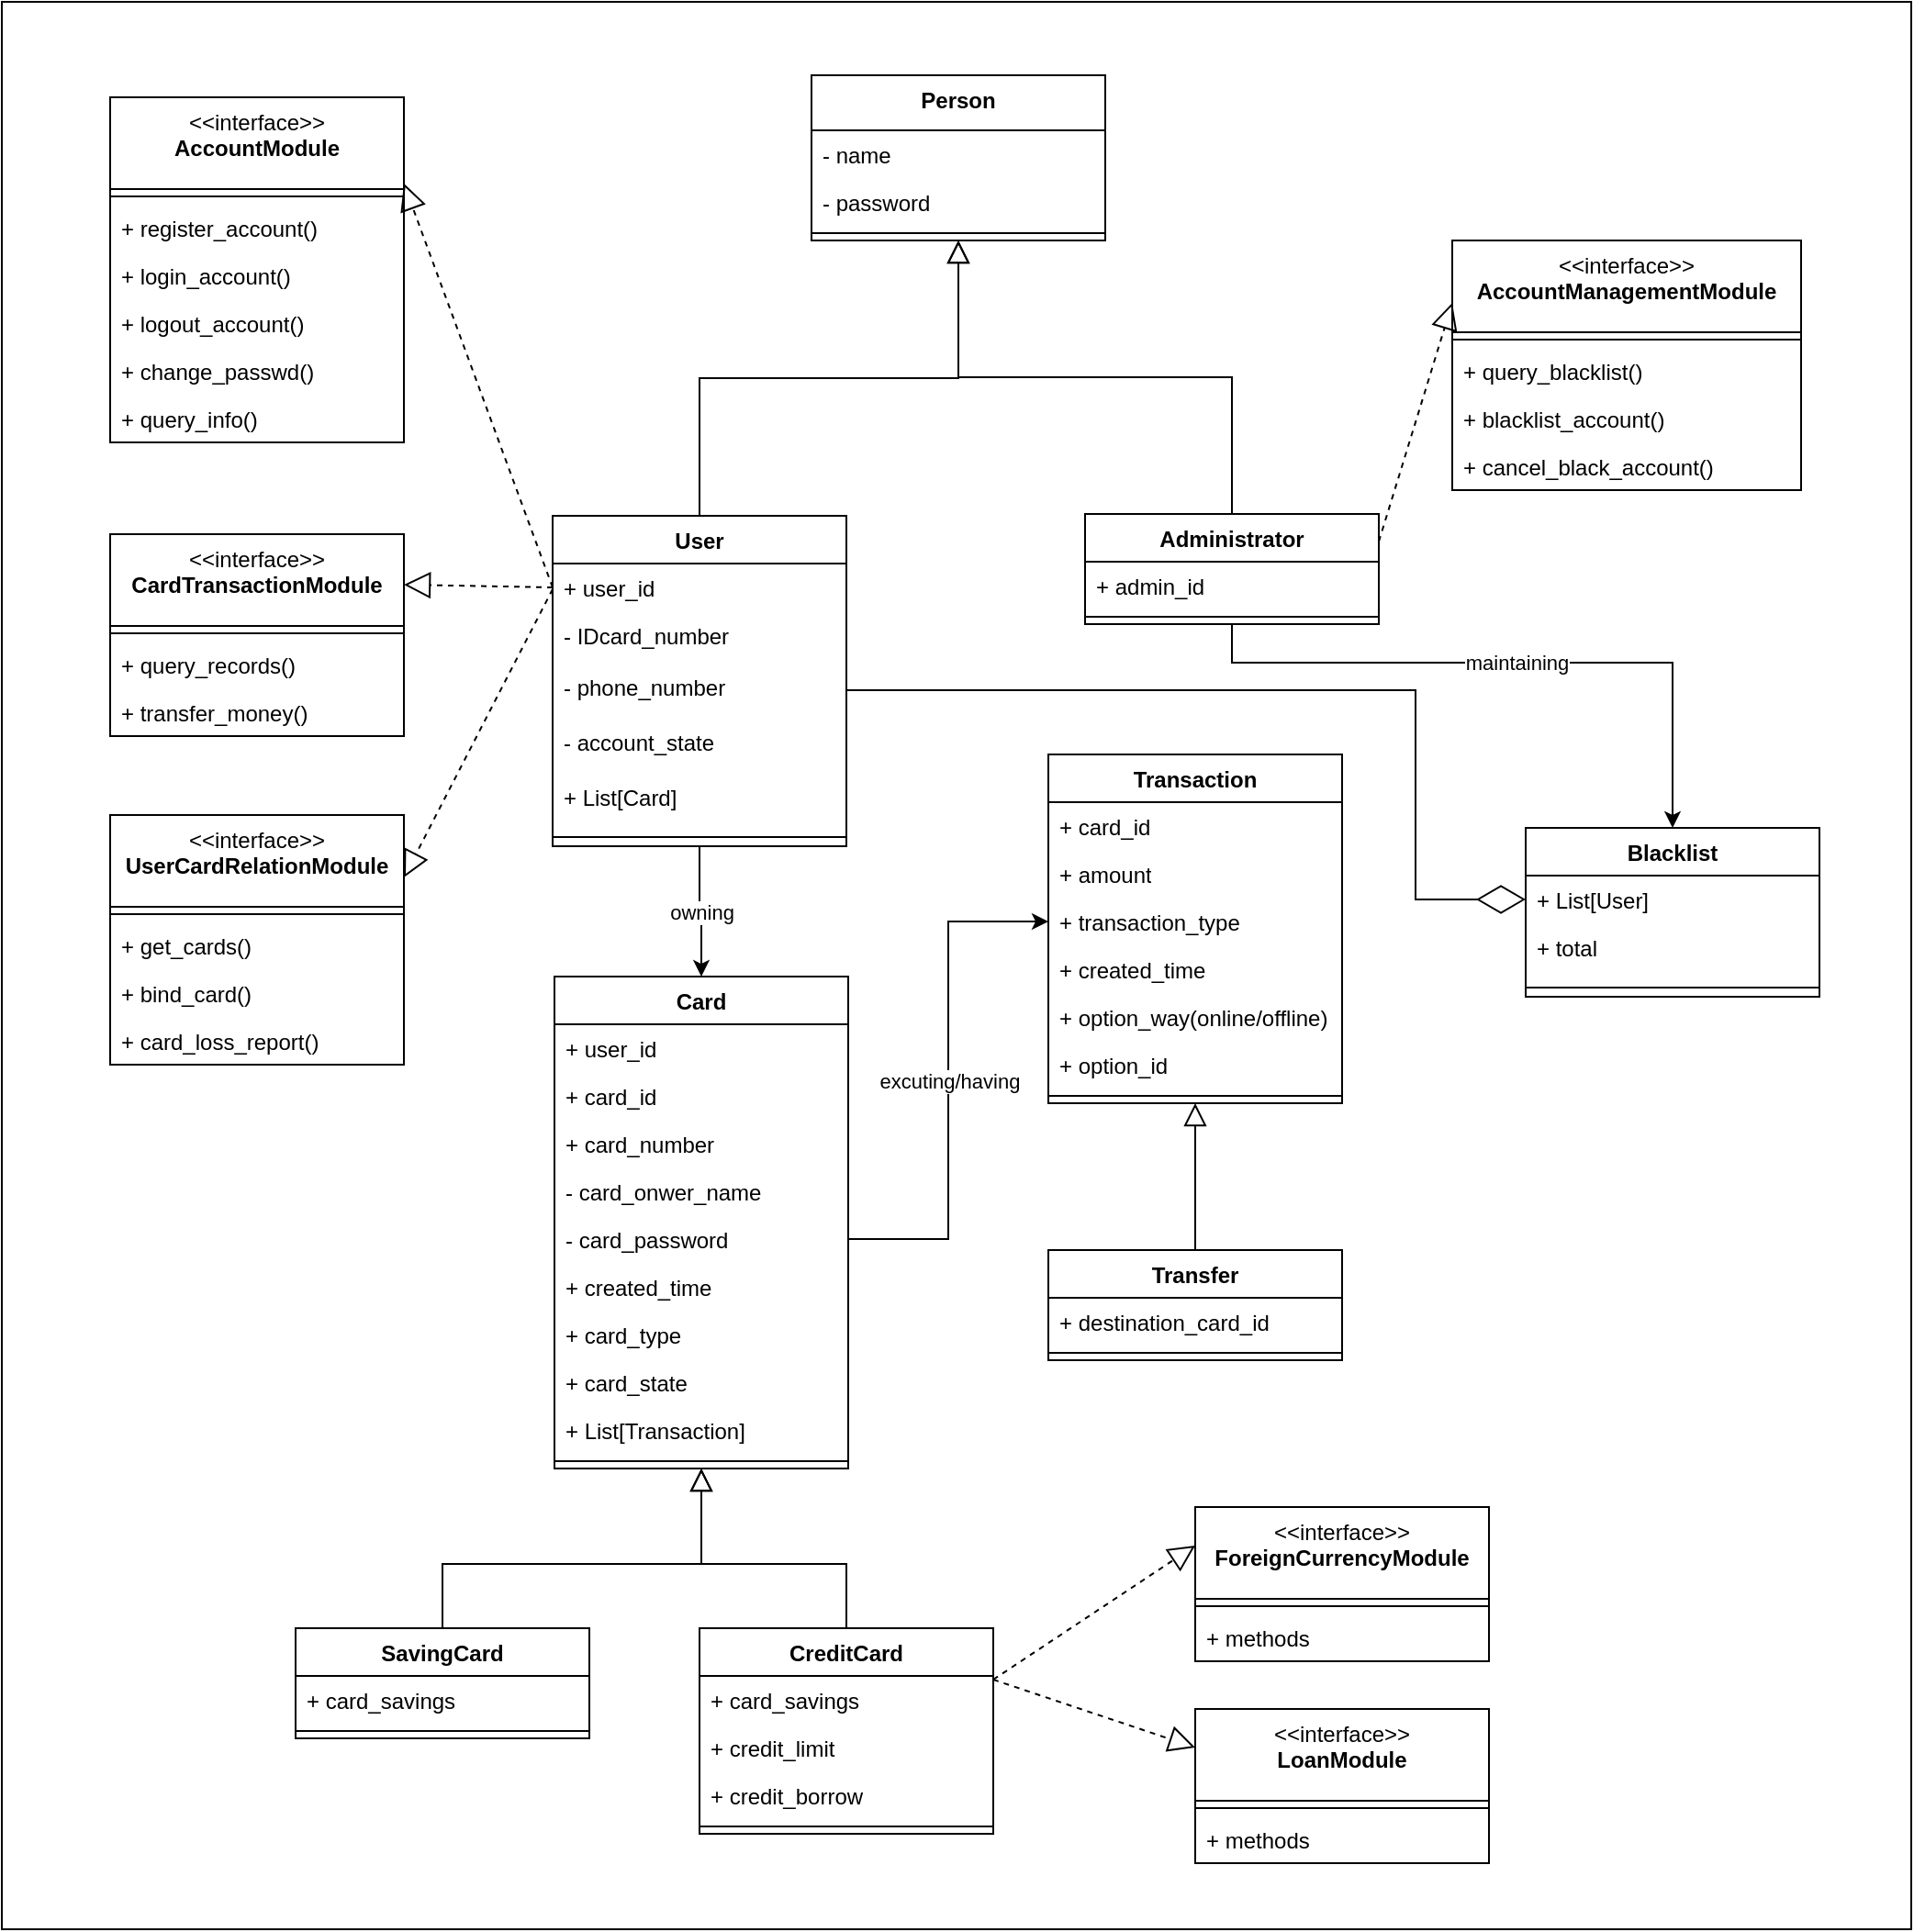 <mxfile version="24.4.0" type="github">
  <diagram id="C5RBs43oDa-KdzZeNtuy" name="Page-1">
    <mxGraphModel dx="2851" dy="1100" grid="1" gridSize="10" guides="1" tooltips="1" connect="1" arrows="1" fold="1" page="1" pageScale="1" pageWidth="827" pageHeight="1169" math="0" shadow="0">
      <root>
        <mxCell id="WIyWlLk6GJQsqaUBKTNV-0" />
        <mxCell id="WIyWlLk6GJQsqaUBKTNV-1" parent="WIyWlLk6GJQsqaUBKTNV-0" />
        <mxCell id="f4P2hh_ZuhIOtlzUeOU6-166" value="" style="rounded=0;whiteSpace=wrap;html=1;" vertex="1" parent="WIyWlLk6GJQsqaUBKTNV-1">
          <mxGeometry x="-180" y="80" width="1040" height="1050" as="geometry" />
        </mxCell>
        <mxCell id="zkfFHV4jXpPFQw0GAbJ--0" value="Person" style="swimlane;fontStyle=1;align=center;verticalAlign=top;childLayout=stackLayout;horizontal=1;startSize=30;horizontalStack=0;resizeParent=1;resizeLast=0;collapsible=1;marginBottom=0;rounded=0;shadow=0;strokeWidth=1;" parent="WIyWlLk6GJQsqaUBKTNV-1" vertex="1">
          <mxGeometry x="261" y="120" width="160" height="90" as="geometry">
            <mxRectangle x="220" y="120" width="160" height="26" as="alternateBounds" />
          </mxGeometry>
        </mxCell>
        <mxCell id="zkfFHV4jXpPFQw0GAbJ--1" value="- name" style="text;align=left;verticalAlign=top;spacingLeft=4;spacingRight=4;overflow=hidden;rotatable=0;points=[[0,0.5],[1,0.5]];portConstraint=eastwest;" parent="zkfFHV4jXpPFQw0GAbJ--0" vertex="1">
          <mxGeometry y="30" width="160" height="26" as="geometry" />
        </mxCell>
        <mxCell id="zkfFHV4jXpPFQw0GAbJ--2" value="- password" style="text;align=left;verticalAlign=top;spacingLeft=4;spacingRight=4;overflow=hidden;rotatable=0;points=[[0,0.5],[1,0.5]];portConstraint=eastwest;rounded=0;shadow=0;html=0;" parent="zkfFHV4jXpPFQw0GAbJ--0" vertex="1">
          <mxGeometry y="56" width="160" height="26" as="geometry" />
        </mxCell>
        <mxCell id="zkfFHV4jXpPFQw0GAbJ--4" value="" style="line;html=1;strokeWidth=1;align=left;verticalAlign=middle;spacingTop=-1;spacingLeft=3;spacingRight=3;rotatable=0;labelPosition=right;points=[];portConstraint=eastwest;" parent="zkfFHV4jXpPFQw0GAbJ--0" vertex="1">
          <mxGeometry y="82" width="160" height="8" as="geometry" />
        </mxCell>
        <mxCell id="zkfFHV4jXpPFQw0GAbJ--6" value="User" style="swimlane;fontStyle=1;align=center;verticalAlign=top;childLayout=stackLayout;horizontal=1;startSize=26;horizontalStack=0;resizeParent=1;resizeLast=0;collapsible=1;marginBottom=0;rounded=0;shadow=0;strokeWidth=1;" parent="WIyWlLk6GJQsqaUBKTNV-1" vertex="1">
          <mxGeometry x="120" y="360" width="160" height="180" as="geometry">
            <mxRectangle x="130" y="380" width="160" height="26" as="alternateBounds" />
          </mxGeometry>
        </mxCell>
        <mxCell id="zkfFHV4jXpPFQw0GAbJ--7" value="+ user_id" style="text;align=left;verticalAlign=top;spacingLeft=4;spacingRight=4;overflow=hidden;rotatable=0;points=[[0,0.5],[1,0.5]];portConstraint=eastwest;" parent="zkfFHV4jXpPFQw0GAbJ--6" vertex="1">
          <mxGeometry y="26" width="160" height="26" as="geometry" />
        </mxCell>
        <mxCell id="zkfFHV4jXpPFQw0GAbJ--8" value="- IDcard_number&#xa;" style="text;align=left;verticalAlign=top;spacingLeft=4;spacingRight=4;overflow=hidden;rotatable=0;points=[[0,0.5],[1,0.5]];portConstraint=eastwest;rounded=0;shadow=0;html=0;" parent="zkfFHV4jXpPFQw0GAbJ--6" vertex="1">
          <mxGeometry y="52" width="160" height="28" as="geometry" />
        </mxCell>
        <mxCell id="f4P2hh_ZuhIOtlzUeOU6-0" value="- phone_number&#xa;" style="text;align=left;verticalAlign=top;spacingLeft=4;spacingRight=4;overflow=hidden;rotatable=0;points=[[0,0.5],[1,0.5]];portConstraint=eastwest;rounded=0;shadow=0;html=0;" vertex="1" parent="zkfFHV4jXpPFQw0GAbJ--6">
          <mxGeometry y="80" width="160" height="30" as="geometry" />
        </mxCell>
        <mxCell id="f4P2hh_ZuhIOtlzUeOU6-135" value="- account_state&#xa;" style="text;align=left;verticalAlign=top;spacingLeft=4;spacingRight=4;overflow=hidden;rotatable=0;points=[[0,0.5],[1,0.5]];portConstraint=eastwest;rounded=0;shadow=0;html=0;" vertex="1" parent="zkfFHV4jXpPFQw0GAbJ--6">
          <mxGeometry y="110" width="160" height="30" as="geometry" />
        </mxCell>
        <mxCell id="f4P2hh_ZuhIOtlzUeOU6-132" value="+ List[Card]&#xa;" style="text;align=left;verticalAlign=top;spacingLeft=4;spacingRight=4;overflow=hidden;rotatable=0;points=[[0,0.5],[1,0.5]];portConstraint=eastwest;rounded=0;shadow=0;html=0;" vertex="1" parent="zkfFHV4jXpPFQw0GAbJ--6">
          <mxGeometry y="140" width="160" height="30" as="geometry" />
        </mxCell>
        <mxCell id="zkfFHV4jXpPFQw0GAbJ--9" value="" style="line;html=1;strokeWidth=1;align=left;verticalAlign=middle;spacingTop=-1;spacingLeft=3;spacingRight=3;rotatable=0;labelPosition=right;points=[];portConstraint=eastwest;" parent="zkfFHV4jXpPFQw0GAbJ--6" vertex="1">
          <mxGeometry y="170" width="160" height="10" as="geometry" />
        </mxCell>
        <mxCell id="zkfFHV4jXpPFQw0GAbJ--12" value="" style="endArrow=block;endSize=10;endFill=0;shadow=0;strokeWidth=1;rounded=0;curved=0;edgeStyle=elbowEdgeStyle;elbow=vertical;" parent="WIyWlLk6GJQsqaUBKTNV-1" source="zkfFHV4jXpPFQw0GAbJ--6" target="zkfFHV4jXpPFQw0GAbJ--0" edge="1">
          <mxGeometry width="160" relative="1" as="geometry">
            <mxPoint x="200" y="203" as="sourcePoint" />
            <mxPoint x="200" y="203" as="targetPoint" />
          </mxGeometry>
        </mxCell>
        <mxCell id="zkfFHV4jXpPFQw0GAbJ--13" value="Administrator" style="swimlane;fontStyle=1;align=center;verticalAlign=top;childLayout=stackLayout;horizontal=1;startSize=26;horizontalStack=0;resizeParent=1;resizeLast=0;collapsible=1;marginBottom=0;rounded=0;shadow=0;strokeWidth=1;" parent="WIyWlLk6GJQsqaUBKTNV-1" vertex="1">
          <mxGeometry x="410" y="359" width="160" height="60" as="geometry">
            <mxRectangle x="340" y="380" width="170" height="26" as="alternateBounds" />
          </mxGeometry>
        </mxCell>
        <mxCell id="zkfFHV4jXpPFQw0GAbJ--14" value="+ admin_id" style="text;align=left;verticalAlign=top;spacingLeft=4;spacingRight=4;overflow=hidden;rotatable=0;points=[[0,0.5],[1,0.5]];portConstraint=eastwest;" parent="zkfFHV4jXpPFQw0GAbJ--13" vertex="1">
          <mxGeometry y="26" width="160" height="26" as="geometry" />
        </mxCell>
        <mxCell id="zkfFHV4jXpPFQw0GAbJ--15" value="" style="line;html=1;strokeWidth=1;align=left;verticalAlign=middle;spacingTop=-1;spacingLeft=3;spacingRight=3;rotatable=0;labelPosition=right;points=[];portConstraint=eastwest;" parent="zkfFHV4jXpPFQw0GAbJ--13" vertex="1">
          <mxGeometry y="52" width="160" height="8" as="geometry" />
        </mxCell>
        <mxCell id="zkfFHV4jXpPFQw0GAbJ--16" value="" style="endArrow=block;endSize=10;endFill=0;shadow=0;strokeWidth=1;rounded=0;curved=0;edgeStyle=elbowEdgeStyle;elbow=vertical;" parent="WIyWlLk6GJQsqaUBKTNV-1" source="zkfFHV4jXpPFQw0GAbJ--13" target="zkfFHV4jXpPFQw0GAbJ--0" edge="1">
          <mxGeometry width="160" relative="1" as="geometry">
            <mxPoint x="210" y="373" as="sourcePoint" />
            <mxPoint x="310" y="271" as="targetPoint" />
          </mxGeometry>
        </mxCell>
        <mxCell id="f4P2hh_ZuhIOtlzUeOU6-6" value="Card" style="swimlane;fontStyle=1;align=center;verticalAlign=top;childLayout=stackLayout;horizontal=1;startSize=26;horizontalStack=0;resizeParent=1;resizeParentMax=0;resizeLast=0;collapsible=1;marginBottom=0;whiteSpace=wrap;html=1;" vertex="1" parent="WIyWlLk6GJQsqaUBKTNV-1">
          <mxGeometry x="121" y="611" width="160" height="268" as="geometry" />
        </mxCell>
        <mxCell id="f4P2hh_ZuhIOtlzUeOU6-12" value="+ user_id" style="text;strokeColor=none;fillColor=none;align=left;verticalAlign=top;spacingLeft=4;spacingRight=4;overflow=hidden;rotatable=0;points=[[0,0.5],[1,0.5]];portConstraint=eastwest;whiteSpace=wrap;html=1;" vertex="1" parent="f4P2hh_ZuhIOtlzUeOU6-6">
          <mxGeometry y="26" width="160" height="26" as="geometry" />
        </mxCell>
        <mxCell id="f4P2hh_ZuhIOtlzUeOU6-7" value="+ card_id" style="text;strokeColor=none;fillColor=none;align=left;verticalAlign=top;spacingLeft=4;spacingRight=4;overflow=hidden;rotatable=0;points=[[0,0.5],[1,0.5]];portConstraint=eastwest;whiteSpace=wrap;html=1;" vertex="1" parent="f4P2hh_ZuhIOtlzUeOU6-6">
          <mxGeometry y="52" width="160" height="26" as="geometry" />
        </mxCell>
        <mxCell id="f4P2hh_ZuhIOtlzUeOU6-155" value="+ card_number" style="text;strokeColor=none;fillColor=none;align=left;verticalAlign=top;spacingLeft=4;spacingRight=4;overflow=hidden;rotatable=0;points=[[0,0.5],[1,0.5]];portConstraint=eastwest;whiteSpace=wrap;html=1;" vertex="1" parent="f4P2hh_ZuhIOtlzUeOU6-6">
          <mxGeometry y="78" width="160" height="26" as="geometry" />
        </mxCell>
        <mxCell id="f4P2hh_ZuhIOtlzUeOU6-47" value="- card_onwer_name" style="text;strokeColor=none;fillColor=none;align=left;verticalAlign=top;spacingLeft=4;spacingRight=4;overflow=hidden;rotatable=0;points=[[0,0.5],[1,0.5]];portConstraint=eastwest;whiteSpace=wrap;html=1;" vertex="1" parent="f4P2hh_ZuhIOtlzUeOU6-6">
          <mxGeometry y="104" width="160" height="26" as="geometry" />
        </mxCell>
        <mxCell id="f4P2hh_ZuhIOtlzUeOU6-10" value="- card_password" style="text;strokeColor=none;fillColor=none;align=left;verticalAlign=top;spacingLeft=4;spacingRight=4;overflow=hidden;rotatable=0;points=[[0,0.5],[1,0.5]];portConstraint=eastwest;whiteSpace=wrap;html=1;" vertex="1" parent="f4P2hh_ZuhIOtlzUeOU6-6">
          <mxGeometry y="130" width="160" height="26" as="geometry" />
        </mxCell>
        <mxCell id="f4P2hh_ZuhIOtlzUeOU6-22" value="+ created_time" style="text;strokeColor=none;fillColor=none;align=left;verticalAlign=top;spacingLeft=4;spacingRight=4;overflow=hidden;rotatable=0;points=[[0,0.5],[1,0.5]];portConstraint=eastwest;whiteSpace=wrap;html=1;" vertex="1" parent="f4P2hh_ZuhIOtlzUeOU6-6">
          <mxGeometry y="156" width="160" height="26" as="geometry" />
        </mxCell>
        <mxCell id="f4P2hh_ZuhIOtlzUeOU6-136" value="+ card_type" style="text;strokeColor=none;fillColor=none;align=left;verticalAlign=top;spacingLeft=4;spacingRight=4;overflow=hidden;rotatable=0;points=[[0,0.5],[1,0.5]];portConstraint=eastwest;whiteSpace=wrap;html=1;" vertex="1" parent="f4P2hh_ZuhIOtlzUeOU6-6">
          <mxGeometry y="182" width="160" height="26" as="geometry" />
        </mxCell>
        <mxCell id="f4P2hh_ZuhIOtlzUeOU6-25" value="+ card_state" style="text;strokeColor=none;fillColor=none;align=left;verticalAlign=top;spacingLeft=4;spacingRight=4;overflow=hidden;rotatable=0;points=[[0,0.5],[1,0.5]];portConstraint=eastwest;whiteSpace=wrap;html=1;" vertex="1" parent="f4P2hh_ZuhIOtlzUeOU6-6">
          <mxGeometry y="208" width="160" height="26" as="geometry" />
        </mxCell>
        <mxCell id="f4P2hh_ZuhIOtlzUeOU6-134" value="+ List[Transaction]" style="text;strokeColor=none;fillColor=none;align=left;verticalAlign=top;spacingLeft=4;spacingRight=4;overflow=hidden;rotatable=0;points=[[0,0.5],[1,0.5]];portConstraint=eastwest;whiteSpace=wrap;html=1;" vertex="1" parent="f4P2hh_ZuhIOtlzUeOU6-6">
          <mxGeometry y="234" width="160" height="26" as="geometry" />
        </mxCell>
        <mxCell id="f4P2hh_ZuhIOtlzUeOU6-8" value="" style="line;strokeWidth=1;fillColor=none;align=left;verticalAlign=middle;spacingTop=-1;spacingLeft=3;spacingRight=3;rotatable=0;labelPosition=right;points=[];portConstraint=eastwest;strokeColor=inherit;" vertex="1" parent="f4P2hh_ZuhIOtlzUeOU6-6">
          <mxGeometry y="260" width="160" height="8" as="geometry" />
        </mxCell>
        <mxCell id="f4P2hh_ZuhIOtlzUeOU6-26" value="CreditCard" style="swimlane;fontStyle=1;align=center;verticalAlign=top;childLayout=stackLayout;horizontal=1;startSize=26;horizontalStack=0;resizeParent=1;resizeParentMax=0;resizeLast=0;collapsible=1;marginBottom=0;whiteSpace=wrap;html=1;" vertex="1" parent="WIyWlLk6GJQsqaUBKTNV-1">
          <mxGeometry x="200" y="966" width="160" height="112" as="geometry" />
        </mxCell>
        <mxCell id="f4P2hh_ZuhIOtlzUeOU6-52" value="+ card_savings&lt;div&gt;&lt;br&gt;&lt;/div&gt;" style="text;strokeColor=none;fillColor=none;align=left;verticalAlign=top;spacingLeft=4;spacingRight=4;overflow=hidden;rotatable=0;points=[[0,0.5],[1,0.5]];portConstraint=eastwest;whiteSpace=wrap;html=1;" vertex="1" parent="f4P2hh_ZuhIOtlzUeOU6-26">
          <mxGeometry y="26" width="160" height="26" as="geometry" />
        </mxCell>
        <mxCell id="f4P2hh_ZuhIOtlzUeOU6-27" value="+ credit_limit&lt;div&gt;&lt;br&gt;&lt;/div&gt;" style="text;strokeColor=none;fillColor=none;align=left;verticalAlign=top;spacingLeft=4;spacingRight=4;overflow=hidden;rotatable=0;points=[[0,0.5],[1,0.5]];portConstraint=eastwest;whiteSpace=wrap;html=1;" vertex="1" parent="f4P2hh_ZuhIOtlzUeOU6-26">
          <mxGeometry y="52" width="160" height="26" as="geometry" />
        </mxCell>
        <mxCell id="f4P2hh_ZuhIOtlzUeOU6-46" value="+ credit_borrow&lt;div&gt;&lt;br&gt;&lt;/div&gt;" style="text;strokeColor=none;fillColor=none;align=left;verticalAlign=top;spacingLeft=4;spacingRight=4;overflow=hidden;rotatable=0;points=[[0,0.5],[1,0.5]];portConstraint=eastwest;whiteSpace=wrap;html=1;" vertex="1" parent="f4P2hh_ZuhIOtlzUeOU6-26">
          <mxGeometry y="78" width="160" height="26" as="geometry" />
        </mxCell>
        <mxCell id="f4P2hh_ZuhIOtlzUeOU6-28" value="" style="line;strokeWidth=1;fillColor=none;align=left;verticalAlign=middle;spacingTop=-1;spacingLeft=3;spacingRight=3;rotatable=0;labelPosition=right;points=[];portConstraint=eastwest;strokeColor=inherit;" vertex="1" parent="f4P2hh_ZuhIOtlzUeOU6-26">
          <mxGeometry y="104" width="160" height="8" as="geometry" />
        </mxCell>
        <mxCell id="f4P2hh_ZuhIOtlzUeOU6-31" value="" style="endArrow=block;endSize=10;endFill=0;shadow=0;strokeWidth=1;rounded=0;curved=0;edgeStyle=elbowEdgeStyle;elbow=vertical;exitX=0.5;exitY=0;exitDx=0;exitDy=0;entryX=0.5;entryY=1;entryDx=0;entryDy=0;" edge="1" parent="WIyWlLk6GJQsqaUBKTNV-1" source="f4P2hh_ZuhIOtlzUeOU6-26" target="f4P2hh_ZuhIOtlzUeOU6-6">
          <mxGeometry width="160" relative="1" as="geometry">
            <mxPoint x="381" y="1066" as="sourcePoint" />
            <mxPoint x="201" y="928" as="targetPoint" />
            <Array as="points">
              <mxPoint x="271" y="931" />
            </Array>
          </mxGeometry>
        </mxCell>
        <mxCell id="f4P2hh_ZuhIOtlzUeOU6-32" value="SavingCard" style="swimlane;fontStyle=1;align=center;verticalAlign=top;childLayout=stackLayout;horizontal=1;startSize=26;horizontalStack=0;resizeParent=1;resizeParentMax=0;resizeLast=0;collapsible=1;marginBottom=0;whiteSpace=wrap;html=1;" vertex="1" parent="WIyWlLk6GJQsqaUBKTNV-1">
          <mxGeometry x="-20" y="966" width="160" height="60" as="geometry" />
        </mxCell>
        <mxCell id="f4P2hh_ZuhIOtlzUeOU6-33" value="+ card_savings" style="text;strokeColor=none;fillColor=none;align=left;verticalAlign=top;spacingLeft=4;spacingRight=4;overflow=hidden;rotatable=0;points=[[0,0.5],[1,0.5]];portConstraint=eastwest;whiteSpace=wrap;html=1;" vertex="1" parent="f4P2hh_ZuhIOtlzUeOU6-32">
          <mxGeometry y="26" width="160" height="26" as="geometry" />
        </mxCell>
        <mxCell id="f4P2hh_ZuhIOtlzUeOU6-34" value="" style="line;strokeWidth=1;fillColor=none;align=left;verticalAlign=middle;spacingTop=-1;spacingLeft=3;spacingRight=3;rotatable=0;labelPosition=right;points=[];portConstraint=eastwest;strokeColor=inherit;" vertex="1" parent="f4P2hh_ZuhIOtlzUeOU6-32">
          <mxGeometry y="52" width="160" height="8" as="geometry" />
        </mxCell>
        <mxCell id="f4P2hh_ZuhIOtlzUeOU6-40" value="" style="endArrow=block;endSize=10;endFill=0;shadow=0;strokeWidth=1;rounded=0;curved=0;edgeStyle=elbowEdgeStyle;elbow=vertical;entryX=0.5;entryY=1;entryDx=0;entryDy=0;exitX=0.5;exitY=0;exitDx=0;exitDy=0;" edge="1" parent="WIyWlLk6GJQsqaUBKTNV-1" source="f4P2hh_ZuhIOtlzUeOU6-32" target="f4P2hh_ZuhIOtlzUeOU6-6">
          <mxGeometry width="160" relative="1" as="geometry">
            <mxPoint x="141" y="966" as="sourcePoint" />
            <mxPoint x="201" y="928" as="targetPoint" />
            <Array as="points">
              <mxPoint x="271" y="931" />
            </Array>
          </mxGeometry>
        </mxCell>
        <mxCell id="f4P2hh_ZuhIOtlzUeOU6-62" value="&lt;div&gt;&lt;span style=&quot;font-weight: normal;&quot;&gt;&amp;lt;&amp;lt;interface&amp;gt;&amp;gt;&lt;/span&gt;&lt;/div&gt;AccountModule" style="swimlane;fontStyle=1;align=center;verticalAlign=top;childLayout=stackLayout;horizontal=1;startSize=50;horizontalStack=0;resizeParent=1;resizeParentMax=0;resizeLast=0;collapsible=1;marginBottom=0;whiteSpace=wrap;html=1;" vertex="1" parent="WIyWlLk6GJQsqaUBKTNV-1">
          <mxGeometry x="-121" y="132" width="160" height="188" as="geometry" />
        </mxCell>
        <mxCell id="f4P2hh_ZuhIOtlzUeOU6-64" value="" style="line;strokeWidth=1;fillColor=none;align=left;verticalAlign=middle;spacingTop=-1;spacingLeft=3;spacingRight=3;rotatable=0;labelPosition=right;points=[];portConstraint=eastwest;strokeColor=inherit;" vertex="1" parent="f4P2hh_ZuhIOtlzUeOU6-62">
          <mxGeometry y="50" width="160" height="8" as="geometry" />
        </mxCell>
        <mxCell id="f4P2hh_ZuhIOtlzUeOU6-65" value="+ register_account()&amp;nbsp;" style="text;strokeColor=none;fillColor=none;align=left;verticalAlign=top;spacingLeft=4;spacingRight=4;overflow=hidden;rotatable=0;points=[[0,0.5],[1,0.5]];portConstraint=eastwest;whiteSpace=wrap;html=1;" vertex="1" parent="f4P2hh_ZuhIOtlzUeOU6-62">
          <mxGeometry y="58" width="160" height="26" as="geometry" />
        </mxCell>
        <mxCell id="f4P2hh_ZuhIOtlzUeOU6-69" value="+ login_account()&lt;div&gt;&lt;br&gt;&lt;/div&gt;" style="text;strokeColor=none;fillColor=none;align=left;verticalAlign=top;spacingLeft=4;spacingRight=4;overflow=hidden;rotatable=0;points=[[0,0.5],[1,0.5]];portConstraint=eastwest;whiteSpace=wrap;html=1;" vertex="1" parent="f4P2hh_ZuhIOtlzUeOU6-62">
          <mxGeometry y="84" width="160" height="26" as="geometry" />
        </mxCell>
        <mxCell id="f4P2hh_ZuhIOtlzUeOU6-70" value="+ logout_account()&lt;div&gt;&lt;br&gt;&lt;/div&gt;" style="text;strokeColor=none;fillColor=none;align=left;verticalAlign=top;spacingLeft=4;spacingRight=4;overflow=hidden;rotatable=0;points=[[0,0.5],[1,0.5]];portConstraint=eastwest;whiteSpace=wrap;html=1;" vertex="1" parent="f4P2hh_ZuhIOtlzUeOU6-62">
          <mxGeometry y="110" width="160" height="26" as="geometry" />
        </mxCell>
        <mxCell id="f4P2hh_ZuhIOtlzUeOU6-71" value="+ change_passwd()&lt;div&gt;&lt;br&gt;&lt;/div&gt;" style="text;strokeColor=none;fillColor=none;align=left;verticalAlign=top;spacingLeft=4;spacingRight=4;overflow=hidden;rotatable=0;points=[[0,0.5],[1,0.5]];portConstraint=eastwest;whiteSpace=wrap;html=1;" vertex="1" parent="f4P2hh_ZuhIOtlzUeOU6-62">
          <mxGeometry y="136" width="160" height="26" as="geometry" />
        </mxCell>
        <mxCell id="f4P2hh_ZuhIOtlzUeOU6-126" value="+ query_info()&lt;div&gt;&lt;br&gt;&lt;/div&gt;" style="text;strokeColor=none;fillColor=none;align=left;verticalAlign=top;spacingLeft=4;spacingRight=4;overflow=hidden;rotatable=0;points=[[0,0.5],[1,0.5]];portConstraint=eastwest;whiteSpace=wrap;html=1;" vertex="1" parent="f4P2hh_ZuhIOtlzUeOU6-62">
          <mxGeometry y="162" width="160" height="26" as="geometry" />
        </mxCell>
        <mxCell id="f4P2hh_ZuhIOtlzUeOU6-73" value="" style="endArrow=classic;html=1;rounded=0;edgeStyle=elbowEdgeStyle;elbow=vertical;entryX=0.5;entryY=0;entryDx=0;entryDy=0;exitX=0.5;exitY=1;exitDx=0;exitDy=0;" edge="1" parent="WIyWlLk6GJQsqaUBKTNV-1" source="zkfFHV4jXpPFQw0GAbJ--6" target="f4P2hh_ZuhIOtlzUeOU6-6">
          <mxGeometry relative="1" as="geometry">
            <mxPoint x="190" y="470" as="sourcePoint" />
            <mxPoint x="250" y="560" as="targetPoint" />
          </mxGeometry>
        </mxCell>
        <mxCell id="f4P2hh_ZuhIOtlzUeOU6-74" value="owning" style="edgeLabel;resizable=0;html=1;;align=center;verticalAlign=middle;" connectable="0" vertex="1" parent="f4P2hh_ZuhIOtlzUeOU6-73">
          <mxGeometry relative="1" as="geometry" />
        </mxCell>
        <mxCell id="f4P2hh_ZuhIOtlzUeOU6-77" value="" style="endArrow=block;dashed=1;endFill=0;endSize=12;html=1;rounded=0;entryX=1;entryY=0.25;entryDx=0;entryDy=0;exitX=0;exitY=0.5;exitDx=0;exitDy=0;" edge="1" parent="WIyWlLk6GJQsqaUBKTNV-1" source="zkfFHV4jXpPFQw0GAbJ--7" target="f4P2hh_ZuhIOtlzUeOU6-62">
          <mxGeometry width="160" relative="1" as="geometry">
            <mxPoint x="90" y="360" as="sourcePoint" />
            <mxPoint x="110" y="162" as="targetPoint" />
          </mxGeometry>
        </mxCell>
        <mxCell id="f4P2hh_ZuhIOtlzUeOU6-78" value="&lt;div&gt;&lt;span style=&quot;font-weight: normal;&quot;&gt;&amp;lt;&amp;lt;interface&amp;gt;&amp;gt;&lt;/span&gt;&lt;/div&gt;CardTransactionModule" style="swimlane;fontStyle=1;align=center;verticalAlign=top;childLayout=stackLayout;horizontal=1;startSize=50;horizontalStack=0;resizeParent=1;resizeParentMax=0;resizeLast=0;collapsible=1;marginBottom=0;whiteSpace=wrap;html=1;" vertex="1" parent="WIyWlLk6GJQsqaUBKTNV-1">
          <mxGeometry x="-121" y="370" width="160" height="110" as="geometry" />
        </mxCell>
        <mxCell id="f4P2hh_ZuhIOtlzUeOU6-79" value="" style="line;strokeWidth=1;fillColor=none;align=left;verticalAlign=middle;spacingTop=-1;spacingLeft=3;spacingRight=3;rotatable=0;labelPosition=right;points=[];portConstraint=eastwest;strokeColor=inherit;" vertex="1" parent="f4P2hh_ZuhIOtlzUeOU6-78">
          <mxGeometry y="50" width="160" height="8" as="geometry" />
        </mxCell>
        <mxCell id="f4P2hh_ZuhIOtlzUeOU6-80" value="+ query_records()&amp;nbsp;" style="text;strokeColor=none;fillColor=none;align=left;verticalAlign=top;spacingLeft=4;spacingRight=4;overflow=hidden;rotatable=0;points=[[0,0.5],[1,0.5]];portConstraint=eastwest;whiteSpace=wrap;html=1;" vertex="1" parent="f4P2hh_ZuhIOtlzUeOU6-78">
          <mxGeometry y="58" width="160" height="26" as="geometry" />
        </mxCell>
        <mxCell id="f4P2hh_ZuhIOtlzUeOU6-81" value="+ transfer_money()&lt;div&gt;&lt;br&gt;&lt;/div&gt;" style="text;strokeColor=none;fillColor=none;align=left;verticalAlign=top;spacingLeft=4;spacingRight=4;overflow=hidden;rotatable=0;points=[[0,0.5],[1,0.5]];portConstraint=eastwest;whiteSpace=wrap;html=1;" vertex="1" parent="f4P2hh_ZuhIOtlzUeOU6-78">
          <mxGeometry y="84" width="160" height="26" as="geometry" />
        </mxCell>
        <mxCell id="f4P2hh_ZuhIOtlzUeOU6-84" value="&lt;span style=&quot;&quot;&gt;&lt;b&gt;Transaction&lt;/b&gt;&lt;/span&gt;" style="swimlane;fontStyle=0;align=center;verticalAlign=top;childLayout=stackLayout;horizontal=1;startSize=26;horizontalStack=0;resizeParent=1;resizeParentMax=0;resizeLast=0;collapsible=1;marginBottom=0;whiteSpace=wrap;html=1;" vertex="1" parent="WIyWlLk6GJQsqaUBKTNV-1">
          <mxGeometry x="390" y="490" width="160" height="190" as="geometry" />
        </mxCell>
        <mxCell id="f4P2hh_ZuhIOtlzUeOU6-85" value="+ card_id" style="text;strokeColor=none;fillColor=none;align=left;verticalAlign=top;spacingLeft=4;spacingRight=4;overflow=hidden;rotatable=0;points=[[0,0.5],[1,0.5]];portConstraint=eastwest;whiteSpace=wrap;html=1;" vertex="1" parent="f4P2hh_ZuhIOtlzUeOU6-84">
          <mxGeometry y="26" width="160" height="26" as="geometry" />
        </mxCell>
        <mxCell id="f4P2hh_ZuhIOtlzUeOU6-86" value="+ amount" style="text;strokeColor=none;fillColor=none;align=left;verticalAlign=top;spacingLeft=4;spacingRight=4;overflow=hidden;rotatable=0;points=[[0,0.5],[1,0.5]];portConstraint=eastwest;whiteSpace=wrap;html=1;" vertex="1" parent="f4P2hh_ZuhIOtlzUeOU6-84">
          <mxGeometry y="52" width="160" height="26" as="geometry" />
        </mxCell>
        <mxCell id="f4P2hh_ZuhIOtlzUeOU6-87" value="+ transaction_type" style="text;strokeColor=none;fillColor=none;align=left;verticalAlign=top;spacingLeft=4;spacingRight=4;overflow=hidden;rotatable=0;points=[[0,0.5],[1,0.5]];portConstraint=eastwest;whiteSpace=wrap;html=1;" vertex="1" parent="f4P2hh_ZuhIOtlzUeOU6-84">
          <mxGeometry y="78" width="160" height="26" as="geometry" />
        </mxCell>
        <mxCell id="f4P2hh_ZuhIOtlzUeOU6-88" value="+ created_time" style="text;strokeColor=none;fillColor=none;align=left;verticalAlign=top;spacingLeft=4;spacingRight=4;overflow=hidden;rotatable=0;points=[[0,0.5],[1,0.5]];portConstraint=eastwest;whiteSpace=wrap;html=1;" vertex="1" parent="f4P2hh_ZuhIOtlzUeOU6-84">
          <mxGeometry y="104" width="160" height="26" as="geometry" />
        </mxCell>
        <mxCell id="f4P2hh_ZuhIOtlzUeOU6-119" value="+ option_way(online/offline)" style="text;strokeColor=none;fillColor=none;align=left;verticalAlign=top;spacingLeft=4;spacingRight=4;overflow=hidden;rotatable=0;points=[[0,0.5],[1,0.5]];portConstraint=eastwest;whiteSpace=wrap;html=1;" vertex="1" parent="f4P2hh_ZuhIOtlzUeOU6-84">
          <mxGeometry y="130" width="160" height="26" as="geometry" />
        </mxCell>
        <mxCell id="f4P2hh_ZuhIOtlzUeOU6-120" value="+ option_id" style="text;strokeColor=none;fillColor=none;align=left;verticalAlign=top;spacingLeft=4;spacingRight=4;overflow=hidden;rotatable=0;points=[[0,0.5],[1,0.5]];portConstraint=eastwest;whiteSpace=wrap;html=1;" vertex="1" parent="f4P2hh_ZuhIOtlzUeOU6-84">
          <mxGeometry y="156" width="160" height="26" as="geometry" />
        </mxCell>
        <mxCell id="f4P2hh_ZuhIOtlzUeOU6-91" value="" style="line;strokeWidth=1;fillColor=none;align=left;verticalAlign=middle;spacingTop=-1;spacingLeft=3;spacingRight=3;rotatable=0;labelPosition=right;points=[];portConstraint=eastwest;strokeColor=inherit;" vertex="1" parent="f4P2hh_ZuhIOtlzUeOU6-84">
          <mxGeometry y="182" width="160" height="8" as="geometry" />
        </mxCell>
        <mxCell id="f4P2hh_ZuhIOtlzUeOU6-92" value="" style="endArrow=block;dashed=1;endFill=0;endSize=12;html=1;rounded=0;entryX=1;entryY=0.25;entryDx=0;entryDy=0;exitX=0;exitY=0.5;exitDx=0;exitDy=0;" edge="1" parent="WIyWlLk6GJQsqaUBKTNV-1" source="zkfFHV4jXpPFQw0GAbJ--7" target="f4P2hh_ZuhIOtlzUeOU6-78">
          <mxGeometry width="160" relative="1" as="geometry">
            <mxPoint x="-20" y="280" as="sourcePoint" />
            <mxPoint x="140" y="280" as="targetPoint" />
          </mxGeometry>
        </mxCell>
        <mxCell id="f4P2hh_ZuhIOtlzUeOU6-93" value="" style="endArrow=classic;html=1;rounded=0;exitX=1;exitY=0.5;exitDx=0;exitDy=0;entryX=0;entryY=0.5;entryDx=0;entryDy=0;edgeStyle=elbowEdgeStyle;" edge="1" parent="WIyWlLk6GJQsqaUBKTNV-1" source="f4P2hh_ZuhIOtlzUeOU6-10" target="f4P2hh_ZuhIOtlzUeOU6-87">
          <mxGeometry relative="1" as="geometry">
            <mxPoint x="350" y="760" as="sourcePoint" />
            <mxPoint x="450" y="760" as="targetPoint" />
          </mxGeometry>
        </mxCell>
        <mxCell id="f4P2hh_ZuhIOtlzUeOU6-94" value="excuting/having" style="edgeLabel;resizable=0;html=1;;align=center;verticalAlign=middle;" connectable="0" vertex="1" parent="f4P2hh_ZuhIOtlzUeOU6-93">
          <mxGeometry relative="1" as="geometry" />
        </mxCell>
        <mxCell id="f4P2hh_ZuhIOtlzUeOU6-104" value="Transfer&lt;span style=&quot;color: rgba(0, 0, 0, 0); font-family: monospace; font-size: 0px; text-align: start; text-wrap: nowrap;&quot;&gt;%3CmxGraphModel%3E%3Croot%3E%3CmxCell%20id%3D%220%22%2F%3E%3CmxCell%20id%3D%221%22%20parent%3D%220%22%2F%3E%3CmxCell%20id%3D%222%22%20value%3D%22%26lt%3Bspan%20style%3D%26quot%3Bfont-weight%3A%20normal%3B%26quot%3B%26gt%3BTransaction%26lt%3B%2Fspan%26gt%3B%22%20style%3D%22swimlane%3BfontStyle%3D1%3Balign%3Dcenter%3BverticalAlign%3Dtop%3BchildLayout%3DstackLayout%3Bhorizontal%3D1%3BstartSize%3D26%3BhorizontalStack%3D0%3BresizeParent%3D1%3BresizeParentMax%3D0%3BresizeLast%3D0%3Bcollapsible%3D1%3BmarginBottom%3D0%3BwhiteSpace%3Dwrap%3Bhtml%3D1%3B%22%20vertex%3D%221%22%20parent%3D%221%22%3E%3CmxGeometry%20x%3D%22470%22%20y%3D%22740%22%20width%3D%22160%22%20height%3D%22138%22%20as%3D%22geometry%22%2F%3E%3C%2FmxCell%3E%3CmxCell%20id%3D%223%22%20value%3D%22%2B%20card_id%22%20style%3D%22text%3BstrokeColor%3Dnone%3BfillColor%3Dnone%3Balign%3Dleft%3BverticalAlign%3Dtop%3BspacingLeft%3D4%3BspacingRight%3D4%3Boverflow%3Dhidden%3Brotatable%3D0%3Bpoints%3D%5B%5B0%2C0.5%5D%2C%5B1%2C0.5%5D%5D%3BportConstraint%3Deastwest%3BwhiteSpace%3Dwrap%3Bhtml%3D1%3B%22%20vertex%3D%221%22%20parent%3D%222%22%3E%3CmxGeometry%20y%3D%2226%22%20width%3D%22160%22%20height%3D%2226%22%20as%3D%22geometry%22%2F%3E%3C%2FmxCell%3E%3CmxCell%20id%3D%224%22%20value%3D%22%2B%20amount%22%20style%3D%22text%3BstrokeColor%3Dnone%3BfillColor%3Dnone%3Balign%3Dleft%3BverticalAlign%3Dtop%3BspacingLeft%3D4%3BspacingRight%3D4%3Boverflow%3Dhidden%3Brotatable%3D0%3Bpoints%3D%5B%5B0%2C0.5%5D%2C%5B1%2C0.5%5D%5D%3BportConstraint%3Deastwest%3BwhiteSpace%3Dwrap%3Bhtml%3D1%3B%22%20vertex%3D%221%22%20parent%3D%222%22%3E%3CmxGeometry%20y%3D%2252%22%20width%3D%22160%22%20height%3D%2226%22%20as%3D%22geometry%22%2F%3E%3C%2FmxCell%3E%3CmxCell%20id%3D%225%22%20value%3D%22%2B%20transaction_type%22%20style%3D%22text%3BstrokeColor%3Dnone%3BfillColor%3Dnone%3Balign%3Dleft%3BverticalAlign%3Dtop%3BspacingLeft%3D4%3BspacingRight%3D4%3Boverflow%3Dhidden%3Brotatable%3D0%3Bpoints%3D%5B%5B0%2C0.5%5D%2C%5B1%2C0.5%5D%5D%3BportConstraint%3Deastwest%3BwhiteSpace%3Dwrap%3Bhtml%3D1%3B%22%20vertex%3D%221%22%20parent%3D%222%22%3E%3CmxGeometry%20y%3D%2278%22%20width%3D%22160%22%20height%3D%2226%22%20as%3D%22geometry%22%2F%3E%3C%2FmxCell%3E%3CmxCell%20id%3D%226%22%20value%3D%22%2B%20created_time%22%20style%3D%22text%3BstrokeColor%3Dnone%3BfillColor%3Dnone%3Balign%3Dleft%3BverticalAlign%3Dtop%3BspacingLeft%3D4%3BspacingRight%3D4%3Boverflow%3Dhidden%3Brotatable%3D0%3Bpoints%3D%5B%5B0%2C0.5%5D%2C%5B1%2C0.5%5D%5D%3BportConstraint%3Deastwest%3BwhiteSpace%3Dwrap%3Bhtml%3D1%3B%22%20vertex%3D%221%22%20parent%3D%222%22%3E%3CmxGeometry%20y%3D%22104%22%20width%3D%22160%22%20height%3D%2226%22%20as%3D%22geometry%22%2F%3E%3C%2FmxCell%3E%3CmxCell%20id%3D%227%22%20value%3D%22%22%20style%3D%22line%3BstrokeWidth%3D1%3BfillColor%3Dnone%3Balign%3Dleft%3BverticalAlign%3Dmiddle%3BspacingTop%3D-1%3BspacingLeft%3D3%3BspacingRight%3D3%3Brotatable%3D0%3BlabelPosition%3Dright%3Bpoints%3D%5B%5D%3BportConstraint%3Deastwest%3BstrokeColor%3Dinherit%3B%22%20vertex%3D%221%22%20parent%3D%222%22%3E%3CmxGeometry%20y%3D%22130%22%20width%3D%22160%22%20height%3D%228%22%20as%3D%22geometry%22%2F%3E%3C%2FmxCell%3E%3C%2Froot%3E%3C%2FmxGraphModel%3E&lt;/span&gt;" style="swimlane;fontStyle=1;align=center;verticalAlign=top;childLayout=stackLayout;horizontal=1;startSize=26;horizontalStack=0;resizeParent=1;resizeParentMax=0;resizeLast=0;collapsible=1;marginBottom=0;whiteSpace=wrap;html=1;" vertex="1" parent="WIyWlLk6GJQsqaUBKTNV-1">
          <mxGeometry x="390" y="760" width="160" height="60" as="geometry" />
        </mxCell>
        <mxCell id="f4P2hh_ZuhIOtlzUeOU6-105" value="+ destination_card_id" style="text;strokeColor=none;fillColor=none;align=left;verticalAlign=top;spacingLeft=4;spacingRight=4;overflow=hidden;rotatable=0;points=[[0,0.5],[1,0.5]];portConstraint=eastwest;whiteSpace=wrap;html=1;" vertex="1" parent="f4P2hh_ZuhIOtlzUeOU6-104">
          <mxGeometry y="26" width="160" height="26" as="geometry" />
        </mxCell>
        <mxCell id="f4P2hh_ZuhIOtlzUeOU6-109" value="" style="line;strokeWidth=1;fillColor=none;align=left;verticalAlign=middle;spacingTop=-1;spacingLeft=3;spacingRight=3;rotatable=0;labelPosition=right;points=[];portConstraint=eastwest;strokeColor=inherit;" vertex="1" parent="f4P2hh_ZuhIOtlzUeOU6-104">
          <mxGeometry y="52" width="160" height="8" as="geometry" />
        </mxCell>
        <mxCell id="f4P2hh_ZuhIOtlzUeOU6-118" value="" style="endArrow=block;endSize=10;endFill=0;shadow=0;strokeWidth=1;rounded=0;curved=0;edgeStyle=elbowEdgeStyle;elbow=vertical;entryX=0.5;entryY=1;entryDx=0;entryDy=0;exitX=0.5;exitY=0;exitDx=0;exitDy=0;" edge="1" parent="WIyWlLk6GJQsqaUBKTNV-1" source="f4P2hh_ZuhIOtlzUeOU6-104" target="f4P2hh_ZuhIOtlzUeOU6-84">
          <mxGeometry width="160" relative="1" as="geometry">
            <mxPoint x="602" y="790" as="sourcePoint" />
            <mxPoint x="460" y="720" as="targetPoint" />
            <Array as="points">
              <mxPoint x="530" y="755" />
            </Array>
          </mxGeometry>
        </mxCell>
        <mxCell id="f4P2hh_ZuhIOtlzUeOU6-121" value="&lt;div&gt;&lt;span style=&quot;font-weight: normal;&quot;&gt;&amp;lt;&amp;lt;interface&amp;gt;&amp;gt;&lt;/span&gt;&lt;/div&gt;UserCardRelationModule" style="swimlane;fontStyle=1;align=center;verticalAlign=top;childLayout=stackLayout;horizontal=1;startSize=50;horizontalStack=0;resizeParent=1;resizeParentMax=0;resizeLast=0;collapsible=1;marginBottom=0;whiteSpace=wrap;html=1;" vertex="1" parent="WIyWlLk6GJQsqaUBKTNV-1">
          <mxGeometry x="-121" y="523" width="160" height="136" as="geometry" />
        </mxCell>
        <mxCell id="f4P2hh_ZuhIOtlzUeOU6-122" value="" style="line;strokeWidth=1;fillColor=none;align=left;verticalAlign=middle;spacingTop=-1;spacingLeft=3;spacingRight=3;rotatable=0;labelPosition=right;points=[];portConstraint=eastwest;strokeColor=inherit;" vertex="1" parent="f4P2hh_ZuhIOtlzUeOU6-121">
          <mxGeometry y="50" width="160" height="8" as="geometry" />
        </mxCell>
        <mxCell id="f4P2hh_ZuhIOtlzUeOU6-123" value="+ get_cards()&amp;nbsp;" style="text;strokeColor=none;fillColor=none;align=left;verticalAlign=top;spacingLeft=4;spacingRight=4;overflow=hidden;rotatable=0;points=[[0,0.5],[1,0.5]];portConstraint=eastwest;whiteSpace=wrap;html=1;" vertex="1" parent="f4P2hh_ZuhIOtlzUeOU6-121">
          <mxGeometry y="58" width="160" height="26" as="geometry" />
        </mxCell>
        <mxCell id="f4P2hh_ZuhIOtlzUeOU6-124" value="+ bind_card()&lt;div&gt;&lt;br&gt;&lt;/div&gt;" style="text;strokeColor=none;fillColor=none;align=left;verticalAlign=top;spacingLeft=4;spacingRight=4;overflow=hidden;rotatable=0;points=[[0,0.5],[1,0.5]];portConstraint=eastwest;whiteSpace=wrap;html=1;" vertex="1" parent="f4P2hh_ZuhIOtlzUeOU6-121">
          <mxGeometry y="84" width="160" height="26" as="geometry" />
        </mxCell>
        <mxCell id="f4P2hh_ZuhIOtlzUeOU6-125" value="+ card_loss_report()&lt;div&gt;&lt;br&gt;&lt;/div&gt;" style="text;strokeColor=none;fillColor=none;align=left;verticalAlign=top;spacingLeft=4;spacingRight=4;overflow=hidden;rotatable=0;points=[[0,0.5],[1,0.5]];portConstraint=eastwest;whiteSpace=wrap;html=1;" vertex="1" parent="f4P2hh_ZuhIOtlzUeOU6-121">
          <mxGeometry y="110" width="160" height="26" as="geometry" />
        </mxCell>
        <mxCell id="f4P2hh_ZuhIOtlzUeOU6-127" value="" style="endArrow=block;dashed=1;endFill=0;endSize=12;html=1;rounded=0;entryX=1;entryY=0.25;entryDx=0;entryDy=0;" edge="1" parent="WIyWlLk6GJQsqaUBKTNV-1" target="f4P2hh_ZuhIOtlzUeOU6-121">
          <mxGeometry width="160" relative="1" as="geometry">
            <mxPoint x="120" y="400" as="sourcePoint" />
            <mxPoint x="-60" y="550" as="targetPoint" />
          </mxGeometry>
        </mxCell>
        <mxCell id="f4P2hh_ZuhIOtlzUeOU6-137" value="Blacklist" style="swimlane;fontStyle=1;align=center;verticalAlign=top;childLayout=stackLayout;horizontal=1;startSize=26;horizontalStack=0;resizeParent=1;resizeLast=0;collapsible=1;marginBottom=0;rounded=0;shadow=0;strokeWidth=1;" vertex="1" parent="WIyWlLk6GJQsqaUBKTNV-1">
          <mxGeometry x="650" y="530" width="160" height="92" as="geometry">
            <mxRectangle x="130" y="380" width="160" height="26" as="alternateBounds" />
          </mxGeometry>
        </mxCell>
        <mxCell id="f4P2hh_ZuhIOtlzUeOU6-138" value="+ List[User]" style="text;align=left;verticalAlign=top;spacingLeft=4;spacingRight=4;overflow=hidden;rotatable=0;points=[[0,0.5],[1,0.5]];portConstraint=eastwest;" vertex="1" parent="f4P2hh_ZuhIOtlzUeOU6-137">
          <mxGeometry y="26" width="160" height="26" as="geometry" />
        </mxCell>
        <mxCell id="f4P2hh_ZuhIOtlzUeOU6-141" value="+ total" style="text;align=left;verticalAlign=top;spacingLeft=4;spacingRight=4;overflow=hidden;rotatable=0;points=[[0,0.5],[1,0.5]];portConstraint=eastwest;rounded=0;shadow=0;html=0;" vertex="1" parent="f4P2hh_ZuhIOtlzUeOU6-137">
          <mxGeometry y="52" width="160" height="30" as="geometry" />
        </mxCell>
        <mxCell id="f4P2hh_ZuhIOtlzUeOU6-143" value="" style="line;html=1;strokeWidth=1;align=left;verticalAlign=middle;spacingTop=-1;spacingLeft=3;spacingRight=3;rotatable=0;labelPosition=right;points=[];portConstraint=eastwest;" vertex="1" parent="f4P2hh_ZuhIOtlzUeOU6-137">
          <mxGeometry y="82" width="160" height="10" as="geometry" />
        </mxCell>
        <mxCell id="f4P2hh_ZuhIOtlzUeOU6-144" value="" style="endArrow=diamondThin;endFill=0;endSize=24;html=1;rounded=0;exitX=1;exitY=0.5;exitDx=0;exitDy=0;entryX=0;entryY=0.5;entryDx=0;entryDy=0;edgeStyle=elbowEdgeStyle;" edge="1" parent="WIyWlLk6GJQsqaUBKTNV-1" source="f4P2hh_ZuhIOtlzUeOU6-0" target="f4P2hh_ZuhIOtlzUeOU6-138">
          <mxGeometry width="160" relative="1" as="geometry">
            <mxPoint x="334" y="460" as="sourcePoint" />
            <mxPoint x="730" y="380" as="targetPoint" />
            <Array as="points">
              <mxPoint x="590" y="510" />
              <mxPoint x="620" y="420" />
            </Array>
          </mxGeometry>
        </mxCell>
        <mxCell id="f4P2hh_ZuhIOtlzUeOU6-145" value="" style="endArrow=classic;html=1;rounded=0;exitX=0.5;exitY=1;exitDx=0;exitDy=0;entryX=0.5;entryY=0;entryDx=0;entryDy=0;edgeStyle=elbowEdgeStyle;elbow=vertical;" edge="1" parent="WIyWlLk6GJQsqaUBKTNV-1" source="zkfFHV4jXpPFQw0GAbJ--13" target="f4P2hh_ZuhIOtlzUeOU6-137">
          <mxGeometry relative="1" as="geometry">
            <mxPoint x="520" y="480" as="sourcePoint" />
            <mxPoint x="620" y="480" as="targetPoint" />
            <Array as="points">
              <mxPoint x="610" y="440" />
            </Array>
          </mxGeometry>
        </mxCell>
        <mxCell id="f4P2hh_ZuhIOtlzUeOU6-146" value="maintaining" style="edgeLabel;resizable=0;html=1;;align=center;verticalAlign=middle;" connectable="0" vertex="1" parent="f4P2hh_ZuhIOtlzUeOU6-145">
          <mxGeometry relative="1" as="geometry" />
        </mxCell>
        <mxCell id="f4P2hh_ZuhIOtlzUeOU6-147" value="&lt;div&gt;&lt;span style=&quot;font-weight: normal;&quot;&gt;&amp;lt;&amp;lt;interface&amp;gt;&amp;gt;&lt;/span&gt;&lt;/div&gt;AccountManagementModule" style="swimlane;fontStyle=1;align=center;verticalAlign=top;childLayout=stackLayout;horizontal=1;startSize=50;horizontalStack=0;resizeParent=1;resizeParentMax=0;resizeLast=0;collapsible=1;marginBottom=0;whiteSpace=wrap;html=1;" vertex="1" parent="WIyWlLk6GJQsqaUBKTNV-1">
          <mxGeometry x="610" y="210" width="190" height="136" as="geometry" />
        </mxCell>
        <mxCell id="f4P2hh_ZuhIOtlzUeOU6-148" value="" style="line;strokeWidth=1;fillColor=none;align=left;verticalAlign=middle;spacingTop=-1;spacingLeft=3;spacingRight=3;rotatable=0;labelPosition=right;points=[];portConstraint=eastwest;strokeColor=inherit;" vertex="1" parent="f4P2hh_ZuhIOtlzUeOU6-147">
          <mxGeometry y="50" width="190" height="8" as="geometry" />
        </mxCell>
        <mxCell id="f4P2hh_ZuhIOtlzUeOU6-149" value="+ query_blacklist()&amp;nbsp;" style="text;strokeColor=none;fillColor=none;align=left;verticalAlign=top;spacingLeft=4;spacingRight=4;overflow=hidden;rotatable=0;points=[[0,0.5],[1,0.5]];portConstraint=eastwest;whiteSpace=wrap;html=1;" vertex="1" parent="f4P2hh_ZuhIOtlzUeOU6-147">
          <mxGeometry y="58" width="190" height="26" as="geometry" />
        </mxCell>
        <mxCell id="f4P2hh_ZuhIOtlzUeOU6-150" value="+ blacklist_account()&lt;div&gt;&lt;br&gt;&lt;/div&gt;" style="text;strokeColor=none;fillColor=none;align=left;verticalAlign=top;spacingLeft=4;spacingRight=4;overflow=hidden;rotatable=0;points=[[0,0.5],[1,0.5]];portConstraint=eastwest;whiteSpace=wrap;html=1;" vertex="1" parent="f4P2hh_ZuhIOtlzUeOU6-147">
          <mxGeometry y="84" width="190" height="26" as="geometry" />
        </mxCell>
        <mxCell id="f4P2hh_ZuhIOtlzUeOU6-151" value="+ cancel_black_account()&lt;div&gt;&lt;br&gt;&lt;/div&gt;" style="text;strokeColor=none;fillColor=none;align=left;verticalAlign=top;spacingLeft=4;spacingRight=4;overflow=hidden;rotatable=0;points=[[0,0.5],[1,0.5]];portConstraint=eastwest;whiteSpace=wrap;html=1;" vertex="1" parent="f4P2hh_ZuhIOtlzUeOU6-147">
          <mxGeometry y="110" width="190" height="26" as="geometry" />
        </mxCell>
        <mxCell id="f4P2hh_ZuhIOtlzUeOU6-152" value="" style="endArrow=block;dashed=1;endFill=0;endSize=12;html=1;rounded=0;entryX=0;entryY=0.25;entryDx=0;entryDy=0;exitX=1;exitY=0.25;exitDx=0;exitDy=0;" edge="1" parent="WIyWlLk6GJQsqaUBKTNV-1" source="zkfFHV4jXpPFQw0GAbJ--13" target="f4P2hh_ZuhIOtlzUeOU6-147">
          <mxGeometry width="160" relative="1" as="geometry">
            <mxPoint x="130" y="436" as="sourcePoint" />
            <mxPoint x="49" y="239" as="targetPoint" />
          </mxGeometry>
        </mxCell>
        <mxCell id="f4P2hh_ZuhIOtlzUeOU6-156" value="&lt;div&gt;&lt;span style=&quot;font-weight: normal;&quot;&gt;&amp;lt;&amp;lt;interface&amp;gt;&amp;gt;&lt;/span&gt;&lt;/div&gt;ForeignCurrencyModule" style="swimlane;fontStyle=1;align=center;verticalAlign=top;childLayout=stackLayout;horizontal=1;startSize=50;horizontalStack=0;resizeParent=1;resizeParentMax=0;resizeLast=0;collapsible=1;marginBottom=0;whiteSpace=wrap;html=1;" vertex="1" parent="WIyWlLk6GJQsqaUBKTNV-1">
          <mxGeometry x="470" y="900" width="160" height="84" as="geometry" />
        </mxCell>
        <mxCell id="f4P2hh_ZuhIOtlzUeOU6-157" value="" style="line;strokeWidth=1;fillColor=none;align=left;verticalAlign=middle;spacingTop=-1;spacingLeft=3;spacingRight=3;rotatable=0;labelPosition=right;points=[];portConstraint=eastwest;strokeColor=inherit;" vertex="1" parent="f4P2hh_ZuhIOtlzUeOU6-156">
          <mxGeometry y="50" width="160" height="8" as="geometry" />
        </mxCell>
        <mxCell id="f4P2hh_ZuhIOtlzUeOU6-158" value="+ methods" style="text;strokeColor=none;fillColor=none;align=left;verticalAlign=top;spacingLeft=4;spacingRight=4;overflow=hidden;rotatable=0;points=[[0,0.5],[1,0.5]];portConstraint=eastwest;whiteSpace=wrap;html=1;" vertex="1" parent="f4P2hh_ZuhIOtlzUeOU6-156">
          <mxGeometry y="58" width="160" height="26" as="geometry" />
        </mxCell>
        <mxCell id="f4P2hh_ZuhIOtlzUeOU6-160" value="&lt;div&gt;&lt;span style=&quot;font-weight: normal;&quot;&gt;&amp;lt;&amp;lt;interface&amp;gt;&amp;gt;&lt;/span&gt;&lt;/div&gt;LoanModule" style="swimlane;fontStyle=1;align=center;verticalAlign=top;childLayout=stackLayout;horizontal=1;startSize=50;horizontalStack=0;resizeParent=1;resizeParentMax=0;resizeLast=0;collapsible=1;marginBottom=0;whiteSpace=wrap;html=1;" vertex="1" parent="WIyWlLk6GJQsqaUBKTNV-1">
          <mxGeometry x="470" y="1010" width="160" height="84" as="geometry" />
        </mxCell>
        <mxCell id="f4P2hh_ZuhIOtlzUeOU6-161" value="" style="line;strokeWidth=1;fillColor=none;align=left;verticalAlign=middle;spacingTop=-1;spacingLeft=3;spacingRight=3;rotatable=0;labelPosition=right;points=[];portConstraint=eastwest;strokeColor=inherit;" vertex="1" parent="f4P2hh_ZuhIOtlzUeOU6-160">
          <mxGeometry y="50" width="160" height="8" as="geometry" />
        </mxCell>
        <mxCell id="f4P2hh_ZuhIOtlzUeOU6-163" value="+ methods&lt;div&gt;&lt;br&gt;&lt;/div&gt;" style="text;strokeColor=none;fillColor=none;align=left;verticalAlign=top;spacingLeft=4;spacingRight=4;overflow=hidden;rotatable=0;points=[[0,0.5],[1,0.5]];portConstraint=eastwest;whiteSpace=wrap;html=1;" vertex="1" parent="f4P2hh_ZuhIOtlzUeOU6-160">
          <mxGeometry y="58" width="160" height="26" as="geometry" />
        </mxCell>
        <mxCell id="f4P2hh_ZuhIOtlzUeOU6-164" value="" style="endArrow=block;dashed=1;endFill=0;endSize=12;html=1;rounded=0;exitX=1;exitY=0.25;exitDx=0;exitDy=0;entryX=0;entryY=0.25;entryDx=0;entryDy=0;" edge="1" parent="WIyWlLk6GJQsqaUBKTNV-1" source="f4P2hh_ZuhIOtlzUeOU6-26" target="f4P2hh_ZuhIOtlzUeOU6-156">
          <mxGeometry width="160" relative="1" as="geometry">
            <mxPoint x="320" y="890" as="sourcePoint" />
            <mxPoint x="480" y="890" as="targetPoint" />
          </mxGeometry>
        </mxCell>
        <mxCell id="f4P2hh_ZuhIOtlzUeOU6-165" value="" style="endArrow=block;dashed=1;endFill=0;endSize=12;html=1;rounded=0;exitX=1;exitY=0.25;exitDx=0;exitDy=0;entryX=0;entryY=0.25;entryDx=0;entryDy=0;" edge="1" parent="WIyWlLk6GJQsqaUBKTNV-1" source="f4P2hh_ZuhIOtlzUeOU6-26" target="f4P2hh_ZuhIOtlzUeOU6-160">
          <mxGeometry width="160" relative="1" as="geometry">
            <mxPoint x="370" y="1004" as="sourcePoint" />
            <mxPoint x="480" y="915" as="targetPoint" />
          </mxGeometry>
        </mxCell>
      </root>
    </mxGraphModel>
  </diagram>
</mxfile>
